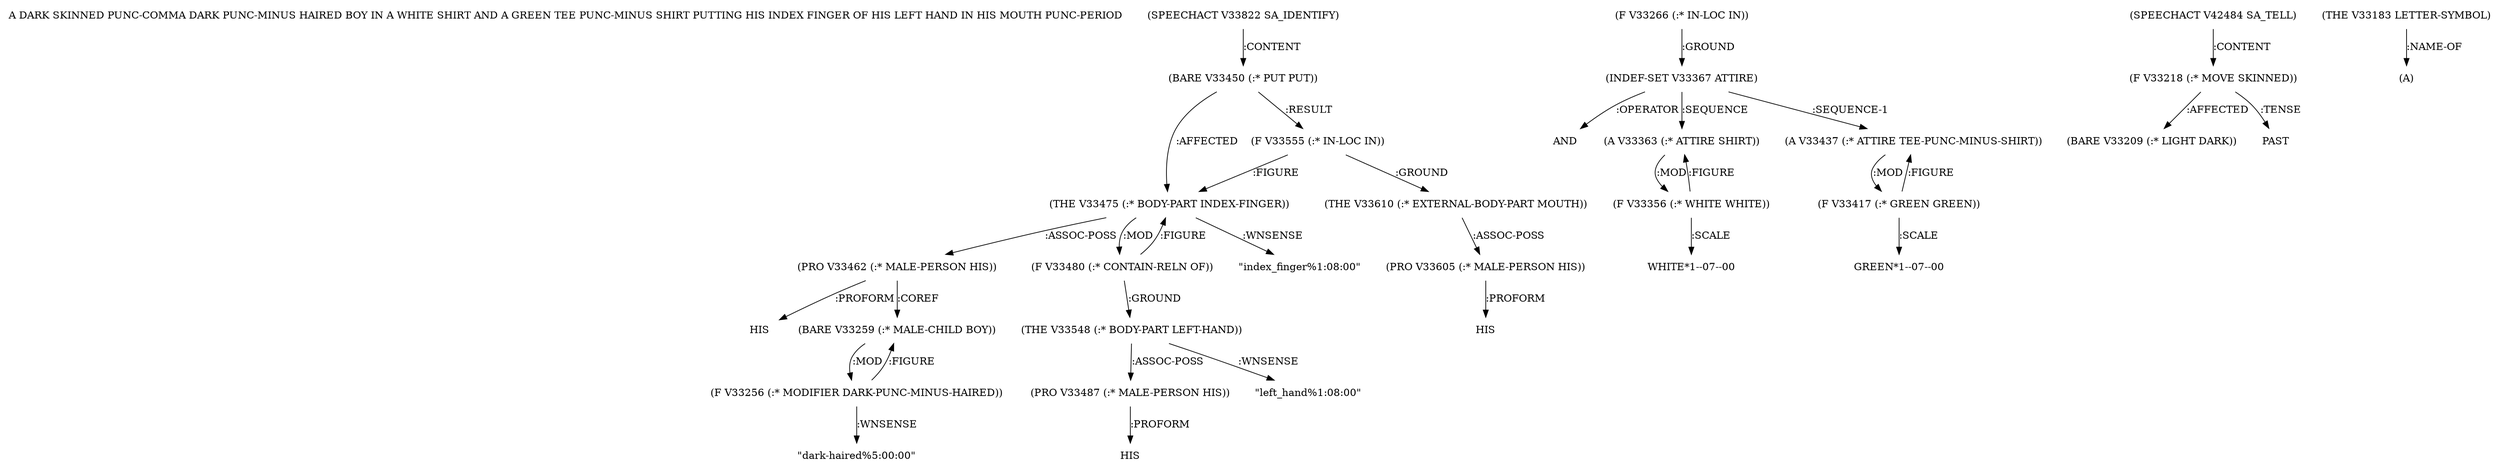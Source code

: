 digraph Terms {
  node [shape=none]
  "A DARK SKINNED PUNC-COMMA DARK PUNC-MINUS HAIRED BOY IN A WHITE SHIRT AND A GREEN TEE PUNC-MINUS SHIRT PUTTING HIS INDEX FINGER OF HIS LEFT HAND IN HIS MOUTH PUNC-PERIOD"
  "V33822" [label="(SPEECHACT V33822 SA_IDENTIFY)"]
  "V33822" -> "V33450" [label=":CONTENT"]
  "V33450" [label="(BARE V33450 (:* PUT PUT))"]
  "V33450" -> "V33475" [label=":AFFECTED"]
  "V33450" -> "V33555" [label=":RESULT"]
  "V33475" [label="(THE V33475 (:* BODY-PART INDEX-FINGER))"]
  "V33475" -> "V33462" [label=":ASSOC-POSS"]
  "V33475" -> "V33480" [label=":MOD"]
  "V33475" -> "NT43115" [label=":WNSENSE"]
  "NT43115" [label="\"index_finger%1:08:00\""]
  "V33462" [label="(PRO V33462 (:* MALE-PERSON HIS))"]
  "V33462" -> "NT43116" [label=":PROFORM"]
  "NT43116" [label="HIS"]
  "V33462" -> "V33259" [label=":COREF"]
  "V33480" [label="(F V33480 (:* CONTAIN-RELN OF))"]
  "V33480" -> "V33548" [label=":GROUND"]
  "V33480" -> "V33475" [label=":FIGURE"]
  "V33548" [label="(THE V33548 (:* BODY-PART LEFT-HAND))"]
  "V33548" -> "V33487" [label=":ASSOC-POSS"]
  "V33548" -> "NT43117" [label=":WNSENSE"]
  "NT43117" [label="\"left_hand%1:08:00\""]
  "V33487" [label="(PRO V33487 (:* MALE-PERSON HIS))"]
  "V33487" -> "NT43118" [label=":PROFORM"]
  "NT43118" [label="HIS"]
  "V33555" [label="(F V33555 (:* IN-LOC IN))"]
  "V33555" -> "V33610" [label=":GROUND"]
  "V33555" -> "V33475" [label=":FIGURE"]
  "V33610" [label="(THE V33610 (:* EXTERNAL-BODY-PART MOUTH))"]
  "V33610" -> "V33605" [label=":ASSOC-POSS"]
  "V33605" [label="(PRO V33605 (:* MALE-PERSON HIS))"]
  "V33605" -> "NT43119" [label=":PROFORM"]
  "NT43119" [label="HIS"]
  "V33266" [label="(F V33266 (:* IN-LOC IN))"]
  "V33266" -> "V33367" [label=":GROUND"]
  "V33367" [label="(INDEF-SET V33367 ATTIRE)"]
  "V33367" -> "NT43120" [label=":OPERATOR"]
  "NT43120" [label="AND"]
  "V33367" -> "V33363" [label=":SEQUENCE"]
  "V33367" -> "V33437" [label=":SEQUENCE-1"]
  "V33363" [label="(A V33363 (:* ATTIRE SHIRT))"]
  "V33363" -> "V33356" [label=":MOD"]
  "V33356" [label="(F V33356 (:* WHITE WHITE))"]
  "V33356" -> "V33363" [label=":FIGURE"]
  "V33356" -> "NT43121" [label=":SCALE"]
  "NT43121" [label="WHITE*1--07--00"]
  "V33437" [label="(A V33437 (:* ATTIRE TEE-PUNC-MINUS-SHIRT))"]
  "V33437" -> "V33417" [label=":MOD"]
  "V33417" [label="(F V33417 (:* GREEN GREEN))"]
  "V33417" -> "V33437" [label=":FIGURE"]
  "V33417" -> "NT43122" [label=":SCALE"]
  "NT43122" [label="GREEN*1--07--00"]
  "V33259" [label="(BARE V33259 (:* MALE-CHILD BOY))"]
  "V33259" -> "V33256" [label=":MOD"]
  "V33256" [label="(F V33256 (:* MODIFIER DARK-PUNC-MINUS-HAIRED))"]
  "V33256" -> "V33259" [label=":FIGURE"]
  "V33256" -> "NT43123" [label=":WNSENSE"]
  "NT43123" [label="\"dark-haired%5:00:00\""]
  "V42484" [label="(SPEECHACT V42484 SA_TELL)"]
  "V42484" -> "V33218" [label=":CONTENT"]
  "V33218" [label="(F V33218 (:* MOVE SKINNED))"]
  "V33218" -> "V33209" [label=":AFFECTED"]
  "V33218" -> "NT43124" [label=":TENSE"]
  "NT43124" [label="PAST"]
  "V33209" [label="(BARE V33209 (:* LIGHT DARK))"]
  "V33183" [label="(THE V33183 LETTER-SYMBOL)"]
  "V33183" -> "NT43125" [label=":NAME-OF"]
  "NT43125" [label="(A)"]
}
